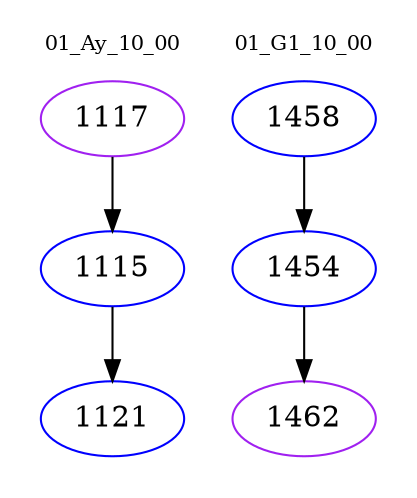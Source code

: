 digraph{
subgraph cluster_0 {
color = white
label = "01_Ay_10_00";
fontsize=10;
T0_1117 [label="1117", color="purple"]
T0_1117 -> T0_1115 [color="black"]
T0_1115 [label="1115", color="blue"]
T0_1115 -> T0_1121 [color="black"]
T0_1121 [label="1121", color="blue"]
}
subgraph cluster_1 {
color = white
label = "01_G1_10_00";
fontsize=10;
T1_1458 [label="1458", color="blue"]
T1_1458 -> T1_1454 [color="black"]
T1_1454 [label="1454", color="blue"]
T1_1454 -> T1_1462 [color="black"]
T1_1462 [label="1462", color="purple"]
}
}
